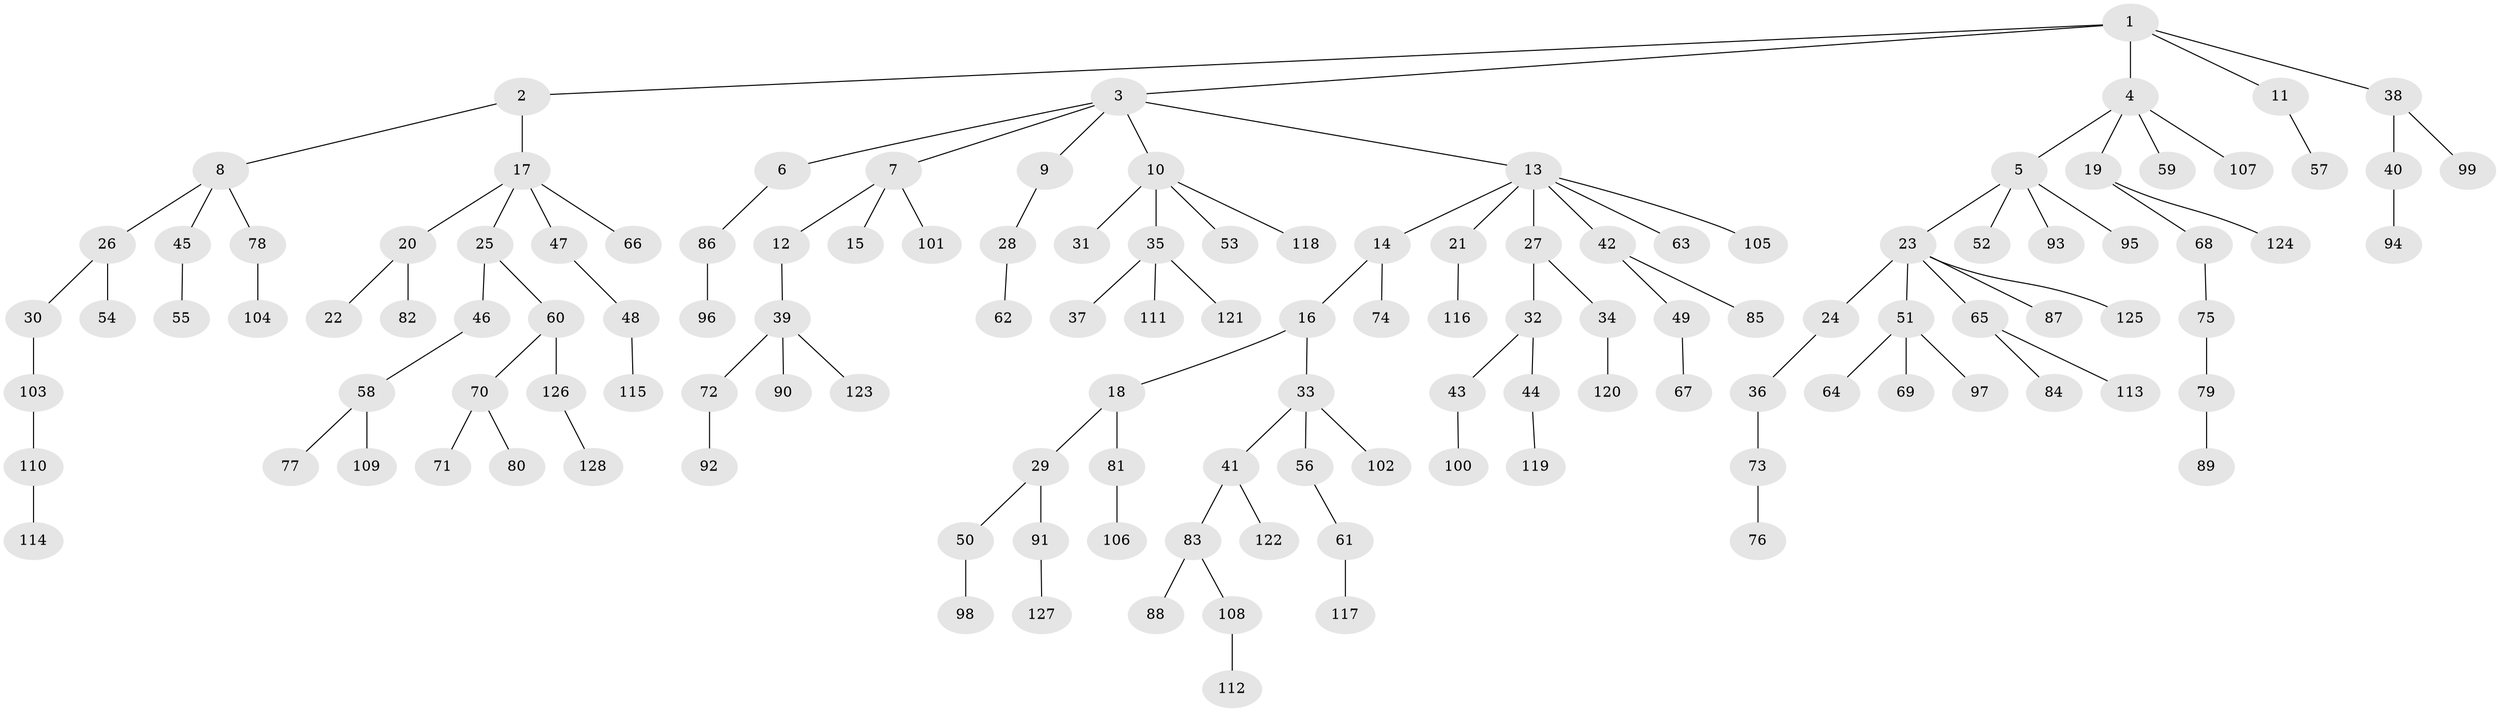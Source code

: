 // coarse degree distribution, {6: 0.023529411764705882, 8: 0.011764705882352941, 2: 0.23529411764705882, 3: 0.08235294117647059, 5: 0.023529411764705882, 4: 0.07058823529411765, 7: 0.011764705882352941, 1: 0.5411764705882353}
// Generated by graph-tools (version 1.1) at 2025/52/02/27/25 19:52:13]
// undirected, 128 vertices, 127 edges
graph export_dot {
graph [start="1"]
  node [color=gray90,style=filled];
  1;
  2;
  3;
  4;
  5;
  6;
  7;
  8;
  9;
  10;
  11;
  12;
  13;
  14;
  15;
  16;
  17;
  18;
  19;
  20;
  21;
  22;
  23;
  24;
  25;
  26;
  27;
  28;
  29;
  30;
  31;
  32;
  33;
  34;
  35;
  36;
  37;
  38;
  39;
  40;
  41;
  42;
  43;
  44;
  45;
  46;
  47;
  48;
  49;
  50;
  51;
  52;
  53;
  54;
  55;
  56;
  57;
  58;
  59;
  60;
  61;
  62;
  63;
  64;
  65;
  66;
  67;
  68;
  69;
  70;
  71;
  72;
  73;
  74;
  75;
  76;
  77;
  78;
  79;
  80;
  81;
  82;
  83;
  84;
  85;
  86;
  87;
  88;
  89;
  90;
  91;
  92;
  93;
  94;
  95;
  96;
  97;
  98;
  99;
  100;
  101;
  102;
  103;
  104;
  105;
  106;
  107;
  108;
  109;
  110;
  111;
  112;
  113;
  114;
  115;
  116;
  117;
  118;
  119;
  120;
  121;
  122;
  123;
  124;
  125;
  126;
  127;
  128;
  1 -- 2;
  1 -- 3;
  1 -- 4;
  1 -- 11;
  1 -- 38;
  2 -- 8;
  2 -- 17;
  3 -- 6;
  3 -- 7;
  3 -- 9;
  3 -- 10;
  3 -- 13;
  4 -- 5;
  4 -- 19;
  4 -- 59;
  4 -- 107;
  5 -- 23;
  5 -- 52;
  5 -- 93;
  5 -- 95;
  6 -- 86;
  7 -- 12;
  7 -- 15;
  7 -- 101;
  8 -- 26;
  8 -- 45;
  8 -- 78;
  9 -- 28;
  10 -- 31;
  10 -- 35;
  10 -- 53;
  10 -- 118;
  11 -- 57;
  12 -- 39;
  13 -- 14;
  13 -- 21;
  13 -- 27;
  13 -- 42;
  13 -- 63;
  13 -- 105;
  14 -- 16;
  14 -- 74;
  16 -- 18;
  16 -- 33;
  17 -- 20;
  17 -- 25;
  17 -- 47;
  17 -- 66;
  18 -- 29;
  18 -- 81;
  19 -- 68;
  19 -- 124;
  20 -- 22;
  20 -- 82;
  21 -- 116;
  23 -- 24;
  23 -- 51;
  23 -- 65;
  23 -- 87;
  23 -- 125;
  24 -- 36;
  25 -- 46;
  25 -- 60;
  26 -- 30;
  26 -- 54;
  27 -- 32;
  27 -- 34;
  28 -- 62;
  29 -- 50;
  29 -- 91;
  30 -- 103;
  32 -- 43;
  32 -- 44;
  33 -- 41;
  33 -- 56;
  33 -- 102;
  34 -- 120;
  35 -- 37;
  35 -- 111;
  35 -- 121;
  36 -- 73;
  38 -- 40;
  38 -- 99;
  39 -- 72;
  39 -- 90;
  39 -- 123;
  40 -- 94;
  41 -- 83;
  41 -- 122;
  42 -- 49;
  42 -- 85;
  43 -- 100;
  44 -- 119;
  45 -- 55;
  46 -- 58;
  47 -- 48;
  48 -- 115;
  49 -- 67;
  50 -- 98;
  51 -- 64;
  51 -- 69;
  51 -- 97;
  56 -- 61;
  58 -- 77;
  58 -- 109;
  60 -- 70;
  60 -- 126;
  61 -- 117;
  65 -- 84;
  65 -- 113;
  68 -- 75;
  70 -- 71;
  70 -- 80;
  72 -- 92;
  73 -- 76;
  75 -- 79;
  78 -- 104;
  79 -- 89;
  81 -- 106;
  83 -- 88;
  83 -- 108;
  86 -- 96;
  91 -- 127;
  103 -- 110;
  108 -- 112;
  110 -- 114;
  126 -- 128;
}
